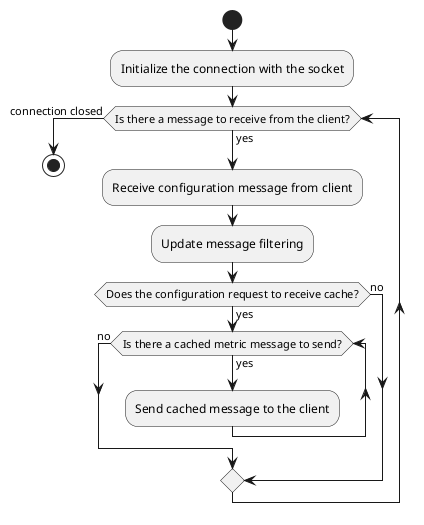 @startuml Connect to realtime service
start
:Initialize the connection with the socket;
while (Is there a message to receive from the client?) is (yes)
    :Receive configuration message from client;
    :Update message filtering;
    if (Does the configuration request to receive cache?) is (yes) then
        while (Is there a cached metric message to send?) is (yes)
            :Send cached message to the client;
        end while (no)
    else (no)
    endif
end while (connection closed)
stop
@enduml